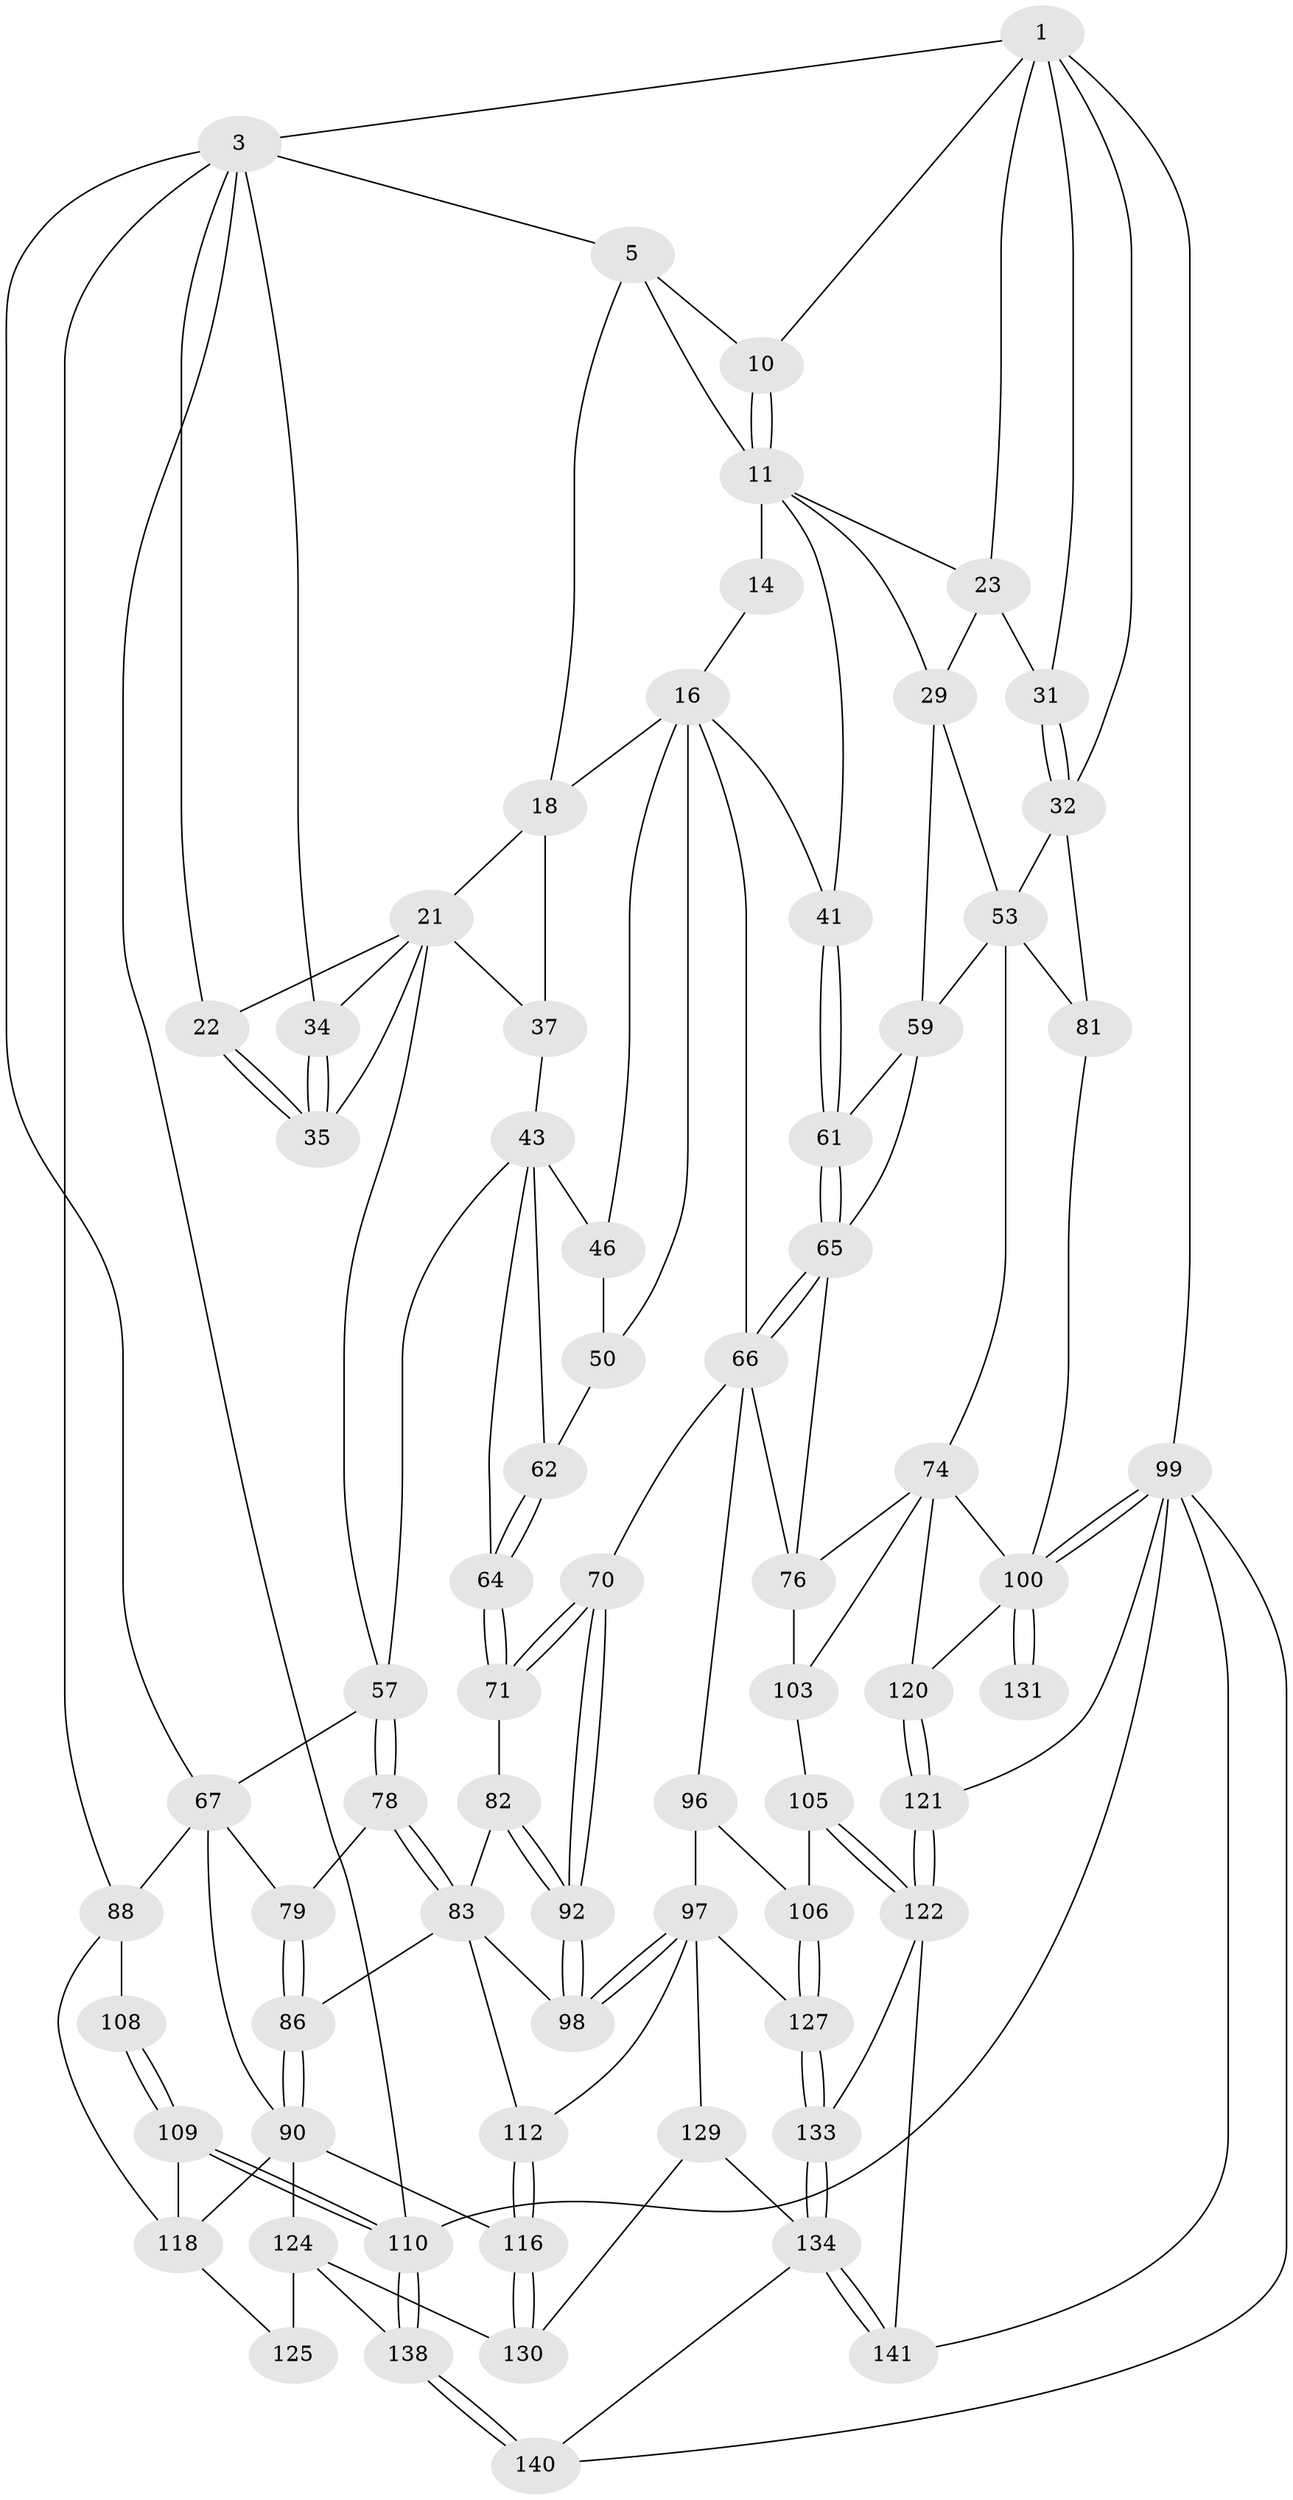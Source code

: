 // original degree distribution, {3: 0.014084507042253521, 6: 0.19718309859154928, 4: 0.2112676056338028, 5: 0.5774647887323944}
// Generated by graph-tools (version 1.1) at 2025/17/03/09/25 04:17:04]
// undirected, 71 vertices, 163 edges
graph export_dot {
graph [start="1"]
  node [color=gray90,style=filled];
  1 [pos="+0.8278103764267398+0",super="+2+8"];
  3 [pos="+0+0",super="+4+33"];
  5 [pos="+0.3276443442430174+0",super="+6"];
  10 [pos="+0.7043927145634854+0.020334002992629295"];
  11 [pos="+0.6905838365684026+0.0511071145271946",super="+12+24"];
  14 [pos="+0.5251446925296881+0.02781703255054675",super="+15+27"];
  16 [pos="+0.43477687286252464+0.18175256985529717",super="+17+42"];
  18 [pos="+0.400535339496828+0.17296087865432755",super="+19"];
  21 [pos="+0.1879175540145287+0.11754735038594331",super="+36"];
  22 [pos="+0.16032069871912952+0.05295606469791483"];
  23 [pos="+0.7008216427736197+0.07928783889179869",super="+28"];
  29 [pos="+0.8141873725102412+0.202710557364876",super="+55"];
  31 [pos="+0.8524779195704142+0.10518574666117753"];
  32 [pos="+1+0.03500848546262791",super="+52"];
  34 [pos="+0+0.18432446629986624"];
  35 [pos="+0+0.15748319745215916"];
  37 [pos="+0.2281553707278214+0.18137623145061596",super="+38+40"];
  41 [pos="+0.6208759919399947+0.27495575360825225"];
  43 [pos="+0.285001227268657+0.3037012616988533",super="+47+44"];
  46 [pos="+0.33630870629467785+0.2998743659029767",super="+51"];
  50 [pos="+0.4392619131067405+0.38232544954246434"];
  53 [pos="+1+0.32661786220934685",super="+54+72"];
  57 [pos="+0.170747451485528+0.41914870616807304",super="+58"];
  59 [pos="+0.7300842783632855+0.3992295322427502",super="+63+60"];
  61 [pos="+0.6926780162038674+0.3962389954204012"];
  62 [pos="+0.3691877890317702+0.39719620749044754"];
  64 [pos="+0.3219535044558303+0.4549203656587085"];
  65 [pos="+0.5634970792705422+0.49155398245857934",super="+77"];
  66 [pos="+0.5305020736495307+0.5018581908897067",super="+69"];
  67 [pos="+0+0.41333485027520284",super="+80"];
  70 [pos="+0.45277821161765525+0.5247688799127022"];
  71 [pos="+0.3380977073390049+0.49866015884152465"];
  74 [pos="+0.842161168687096+0.5972214728457035",super="+75"];
  76 [pos="+0.7379125613085804+0.5567749671769258",super="+93"];
  78 [pos="+0.16136535622105538+0.4403068389945355"];
  79 [pos="+0.15418889944239575+0.450293251369065"];
  81 [pos="+1+0.47076452127903823"];
  82 [pos="+0.3300891886538444+0.5220289269312408"];
  83 [pos="+0.2817771086967803+0.5855769560705826",super="+84"];
  86 [pos="+0.21721705845580427+0.6445283763515319"];
  88 [pos="+0+0.5859845314723878",super="+89+119"];
  90 [pos="+0.1734680461877877+0.6689668424901647",super="+117+91"];
  92 [pos="+0.3960573004575319+0.610549974529196"];
  96 [pos="+0.5187497015004232+0.6166378370627928",super="+107"];
  97 [pos="+0.39458060738195944+0.6536430307952474",super="+111"];
  98 [pos="+0.39178827671711297+0.649294012166954"];
  99 [pos="+1+1",super="+139"];
  100 [pos="+1+1",super="+101"];
  103 [pos="+0.6607729968083218+0.6659177773049755",super="+104"];
  105 [pos="+0.5957485694337502+0.7283361650798568"];
  106 [pos="+0.5812972718037158+0.718433576762531"];
  108 [pos="+0+1"];
  109 [pos="+0+1"];
  110 [pos="+0+1"];
  112 [pos="+0.3208498491756695+0.7475744582374311"];
  116 [pos="+0.2889885054845359+0.8279736497229861"];
  118 [pos="+0.05986949543396731+0.706825241922553",super="+123"];
  120 [pos="+0.7971801247138752+0.8233571815224471"];
  121 [pos="+0.6996969203730201+0.9117274512057038"];
  122 [pos="+0.6222802632881413+0.8634565414173659",super="+132"];
  124 [pos="+0.15055644414528732+0.7770565017640361",super="+136"];
  125 [pos="+0.11439206987287581+0.7894291486843761"];
  127 [pos="+0.44779316456656104+0.7666226539944134"];
  129 [pos="+0.3070428295074855+0.8531458686994088"];
  130 [pos="+0.292366094762493+0.8430285590158458"];
  131 [pos="+0.8814313222887752+0.8421561766581829"];
  133 [pos="+0.47346315390837773+0.855978320666696"];
  134 [pos="+0.4003227980641846+0.8901347145951523",super="+135"];
  138 [pos="+0+1"];
  140 [pos="+0.23334003846222598+1"];
  141 [pos="+0.45695366718209834+1"];
  1 -- 32;
  1 -- 99;
  1 -- 3;
  1 -- 10;
  1 -- 31;
  1 -- 23;
  3 -- 110;
  3 -- 5;
  3 -- 22;
  3 -- 88;
  3 -- 67;
  3 -- 34;
  5 -- 18;
  5 -- 10;
  5 -- 11;
  10 -- 11;
  10 -- 11;
  11 -- 14 [weight=4];
  11 -- 23;
  11 -- 41;
  11 -- 29;
  14 -- 16;
  16 -- 18;
  16 -- 46 [weight=2];
  16 -- 41;
  16 -- 50;
  16 -- 66;
  18 -- 21;
  18 -- 37 [weight=2];
  21 -- 22;
  21 -- 34;
  21 -- 35;
  21 -- 37;
  21 -- 57;
  22 -- 35;
  22 -- 35;
  23 -- 31;
  23 -- 29;
  29 -- 59;
  29 -- 53;
  31 -- 32;
  31 -- 32;
  32 -- 81;
  32 -- 53;
  34 -- 35;
  34 -- 35;
  37 -- 43 [weight=2];
  41 -- 61;
  41 -- 61;
  43 -- 62;
  43 -- 46;
  43 -- 64;
  43 -- 57;
  46 -- 50;
  50 -- 62;
  53 -- 59 [weight=2];
  53 -- 81;
  53 -- 74;
  57 -- 78;
  57 -- 78;
  57 -- 67;
  59 -- 65;
  59 -- 61;
  61 -- 65;
  61 -- 65;
  62 -- 64;
  62 -- 64;
  64 -- 71;
  64 -- 71;
  65 -- 66;
  65 -- 66;
  65 -- 76;
  66 -- 96;
  66 -- 70;
  66 -- 76;
  67 -- 88;
  67 -- 79;
  67 -- 90;
  70 -- 71;
  70 -- 71;
  70 -- 92;
  70 -- 92;
  71 -- 82;
  74 -- 120;
  74 -- 76;
  74 -- 103;
  74 -- 100;
  76 -- 103 [weight=2];
  78 -- 79;
  78 -- 83;
  78 -- 83;
  79 -- 86;
  79 -- 86;
  81 -- 100;
  82 -- 83;
  82 -- 92;
  82 -- 92;
  83 -- 112;
  83 -- 98;
  83 -- 86;
  86 -- 90;
  86 -- 90;
  88 -- 108 [weight=2];
  88 -- 118;
  90 -- 124;
  90 -- 116;
  90 -- 118;
  92 -- 98;
  92 -- 98;
  96 -- 97 [weight=2];
  96 -- 106;
  97 -- 98;
  97 -- 98;
  97 -- 112;
  97 -- 129;
  97 -- 127;
  99 -- 100;
  99 -- 100;
  99 -- 110;
  99 -- 121;
  99 -- 140;
  99 -- 141;
  100 -- 131 [weight=3];
  100 -- 131;
  100 -- 120;
  103 -- 105;
  105 -- 106;
  105 -- 122;
  105 -- 122;
  106 -- 127;
  106 -- 127;
  108 -- 109;
  108 -- 109;
  109 -- 110;
  109 -- 110;
  109 -- 118;
  110 -- 138;
  110 -- 138;
  112 -- 116;
  112 -- 116;
  116 -- 130;
  116 -- 130;
  118 -- 125;
  120 -- 121;
  120 -- 121;
  121 -- 122;
  121 -- 122;
  122 -- 133;
  122 -- 141;
  124 -- 125 [weight=2];
  124 -- 130;
  124 -- 138;
  127 -- 133;
  127 -- 133;
  129 -- 130;
  129 -- 134;
  133 -- 134;
  133 -- 134;
  134 -- 141;
  134 -- 141;
  134 -- 140;
  138 -- 140;
  138 -- 140;
}
